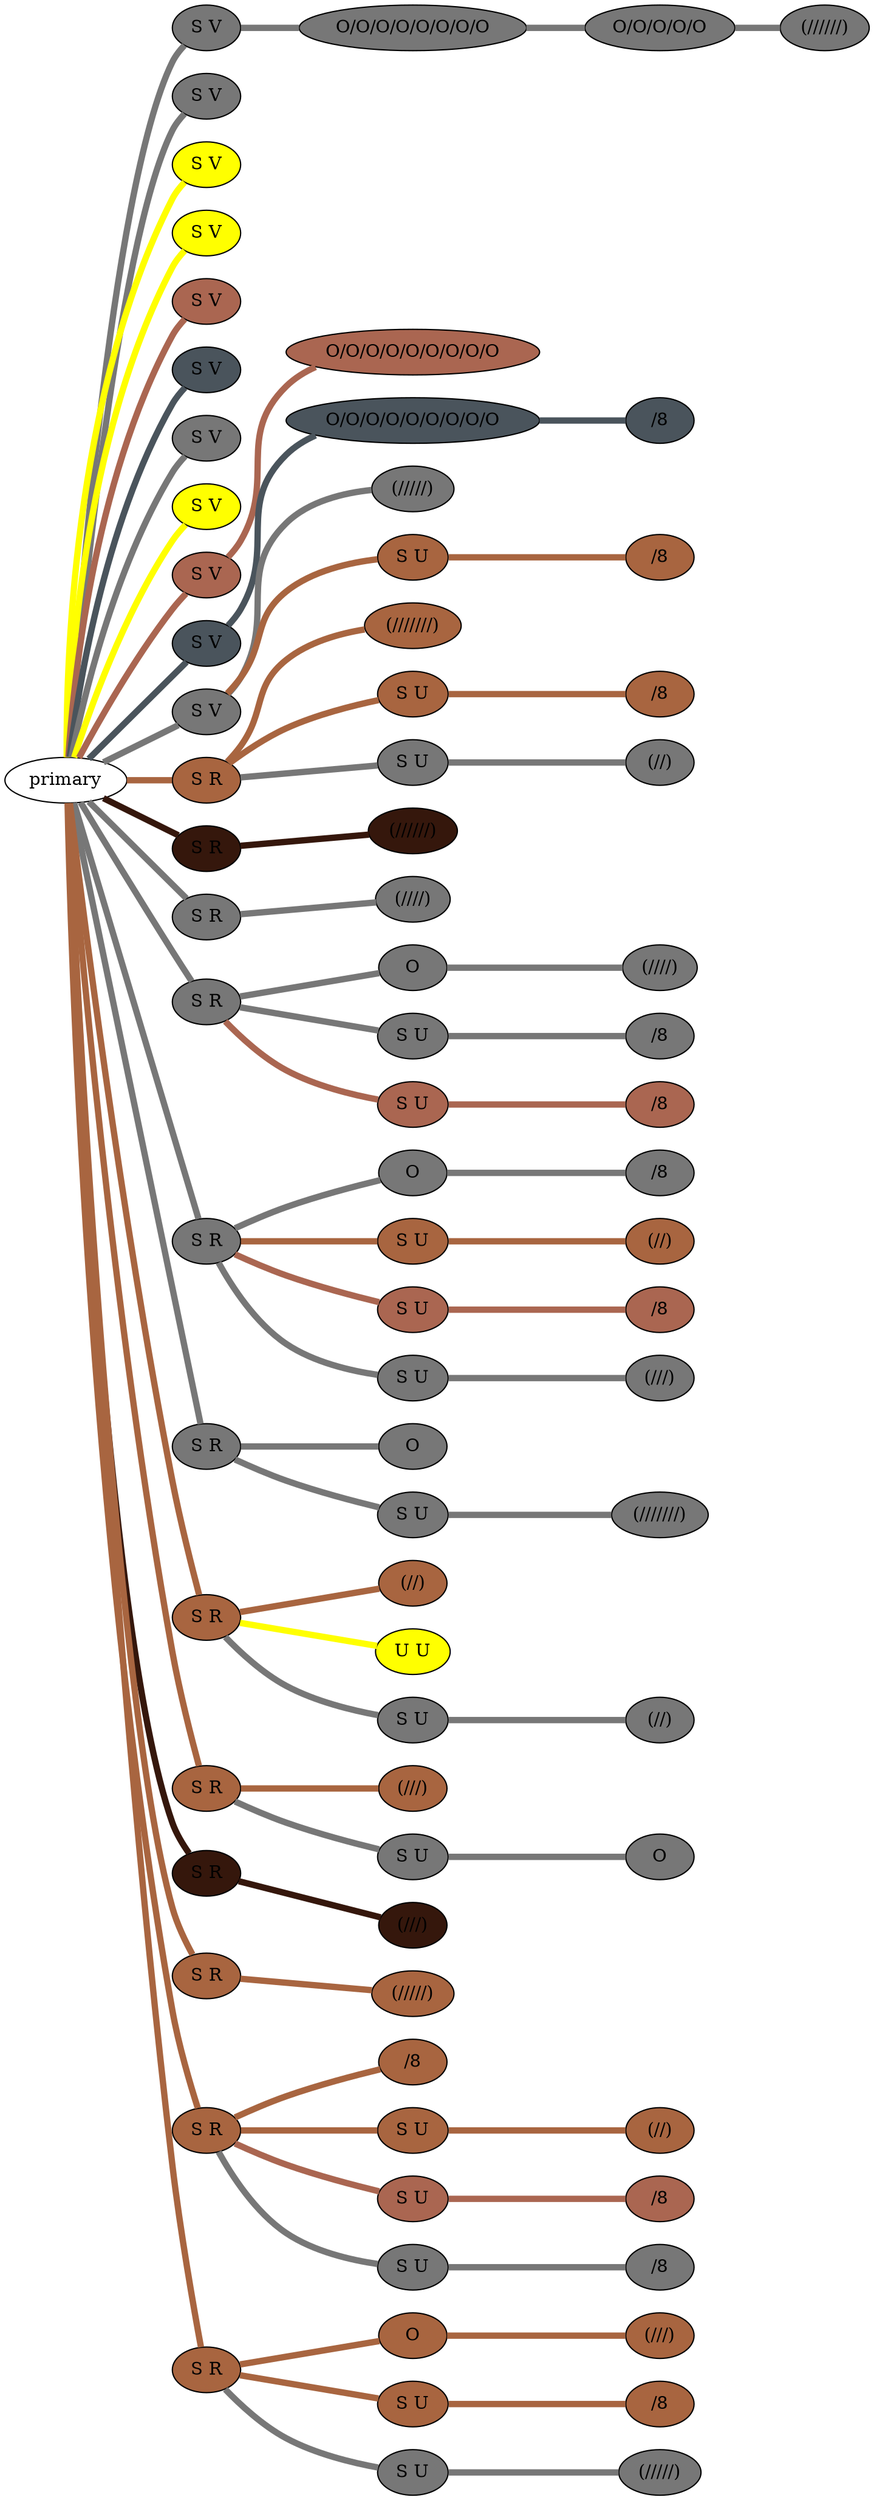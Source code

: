 graph {
 graph [rankdir=LR]
"primary" -- "1" [penwidth=5,color="#777777"]
"1" [label="S V", style=filled, fillcolor="#777777"]
"1" -- "1:0" [penwidth=5,color="#777777"]
"1:0" [label="O/O/O/O/O/O/O/O", style=filled, fillcolor="#777777"]
"1:0" -- "1:1" [penwidth=5,color="#777777"]
"1:1" [label="O/O/O/O/O", style=filled, fillcolor="#777777"]
"1:1" -- "1:2" [penwidth=5,color="#777777"]
"1:2" [label="(//////)", style=filled, fillcolor="#777777"]
"primary" -- "2" [penwidth=5,color="#777777"]
"2" [label="S V", style=filled, fillcolor="#777777"]
"primary" -- "3" [penwidth=5,color=yellow]
"3" [label="S V", style=filled, fillcolor=yellow]
"primary" -- "4" [penwidth=5,color=yellow]
"4" [label="S V", style=filled, fillcolor=yellow]
"primary" -- "5" [penwidth=5,color="#AA6651"]
"5" [label="S V", style=filled, fillcolor="#AA6651"]
"primary" -- "6" [penwidth=5,color="#4A545C"]
"6" [label="S V", style=filled, fillcolor="#4A545C"]
"primary" -- "7" [penwidth=5,color="#777777"]
"7" [label="S V", style=filled, fillcolor="#777777"]
"primary" -- "8" [penwidth=5,color=yellow]
"8" [label="S V", style=filled, fillcolor=yellow]
"primary" -- "9" [penwidth=5,color="#AA6651"]
"9" [label="S V", style=filled, fillcolor="#AA6651"]
"9" -- "9:0" [penwidth=5,color="#AA6651"]
"9:0" [label="O/O/O/O/O/O/O/O/O", style=filled, fillcolor="#AA6651"]
"primary" -- "10" [penwidth=5,color="#4A545C"]
"10" [label="S V", style=filled, fillcolor="#4A545C"]
"10" -- "10:0" [penwidth=5,color="#4A545C"]
"10:0" [label="O/O/O/O/O/O/O/O/O", style=filled, fillcolor="#4A545C"]
"10:0" -- "10:1" [penwidth=5,color="#4A545C"]
"10:1" [label="/8", style=filled, fillcolor="#4A545C"]
"primary" -- "11" [penwidth=5,color="#777777"]
"11" [label="S V", style=filled, fillcolor="#777777"]
"11" -- "11:0" [penwidth=5,color="#777777"]
"11:0" [label="(/////)", style=filled, fillcolor="#777777"]
"11" -- "11s1" [penwidth=5,color="#A86540"]
"11s1" [label="S U", style=filled, fillcolor="#A86540"]
"11s1" -- "11s1:0" [penwidth=5,color="#A86540"]
"11s1:0" [label="/8", style=filled, fillcolor="#A86540"]
"primary" -- "12" [penwidth=5,color="#A86540"]
"12" [label="S R", style=filled, fillcolor="#A86540"]
"12" -- "12:0" [penwidth=5,color="#A86540"]
"12:0" [label="(///////)", style=filled, fillcolor="#A86540"]
"12" -- "12s1" [penwidth=5,color="#A86540"]
"12s1" [label="S U", style=filled, fillcolor="#A86540"]
"12s1" -- "12s1:0" [penwidth=5,color="#A86540"]
"12s1:0" [label="/8", style=filled, fillcolor="#A86540"]
"12" -- "12s2" [penwidth=5,color="#777777"]
"12s2" [label="S U", style=filled, fillcolor="#777777"]
"12s2" -- "12s2:0" [penwidth=5,color="#777777"]
"12s2:0" [label="(//)", style=filled, fillcolor="#777777"]
"primary" -- "13" [penwidth=5,color="#35170C"]
"13" [label="S R", style=filled, fillcolor="#35170C"]
"13" -- "13:0" [penwidth=5,color="#35170C"]
"13:0" [label="(//////)", style=filled, fillcolor="#35170C"]
"primary" -- "14" [penwidth=5,color="#777777"]
"14" [label="S R", style=filled, fillcolor="#777777"]
"14" -- "14:0" [penwidth=5,color="#777777"]
"14:0" [label="(////)", style=filled, fillcolor="#777777"]
"primary" -- "15" [penwidth=5,color="#777777"]
"15" [label="S R", style=filled, fillcolor="#777777"]
"15" -- "15:0" [penwidth=5,color="#777777"]
"15:0" [label="O", style=filled, fillcolor="#777777"]
"15:0" -- "15:1" [penwidth=5,color="#777777"]
"15:1" [label="(////)", style=filled, fillcolor="#777777"]
"15" -- "15s1" [penwidth=5,color="#777777"]
"15s1" [label="S U", style=filled, fillcolor="#777777"]
"15s1" -- "15s1:0" [penwidth=5,color="#777777"]
"15s1:0" [label="/8", style=filled, fillcolor="#777777"]
"15" -- "15s2" [penwidth=5,color="#AA6651"]
"15s2" [label="S U", style=filled, fillcolor="#AA6651"]
"15s2" -- "15s2:0" [penwidth=5,color="#AA6651"]
"15s2:0" [label="/8", style=filled, fillcolor="#AA6651"]
"primary" -- "16" [penwidth=5,color="#777777"]
"16" [label="S R", style=filled, fillcolor="#777777"]
"16" -- "16:0" [penwidth=5,color="#777777"]
"16:0" [label="O", style=filled, fillcolor="#777777"]
"16:0" -- "16:1" [penwidth=5,color="#777777"]
"16:1" [label="/8", style=filled, fillcolor="#777777"]
"16" -- "16s1" [penwidth=5,color="#A86540"]
"16s1" [label="S U", style=filled, fillcolor="#A86540"]
"16s1" -- "16s1:0" [penwidth=5,color="#A86540"]
"16s1:0" [label="(//)", style=filled, fillcolor="#A86540"]
"16" -- "16s2" [penwidth=5,color="#AA6651"]
"16s2" [label="S U", style=filled, fillcolor="#AA6651"]
"16s2" -- "16s2:0" [penwidth=5,color="#AA6651"]
"16s2:0" [label="/8", style=filled, fillcolor="#AA6651"]
"16" -- "16s3" [penwidth=5,color="#777777"]
"16s3" [label="S U", style=filled, fillcolor="#777777"]
"16s3" -- "16s3:0" [penwidth=5,color="#777777"]
"16s3:0" [label="(///)", style=filled, fillcolor="#777777"]
"primary" -- "17" [penwidth=5,color="#777777"]
"17" [label="S R", style=filled, fillcolor="#777777"]
"17" -- "17:0" [penwidth=5,color="#777777"]
"17:0" [label="O", style=filled, fillcolor="#777777"]
"17" -- "17s1" [penwidth=5,color="#777777"]
"17s1" [label="S U", style=filled, fillcolor="#777777"]
"17s1" -- "17s1:0" [penwidth=5,color="#777777"]
"17s1:0" [label="(///////)", style=filled, fillcolor="#777777"]
"primary" -- "18" [penwidth=5,color="#A86540"]
"18" [label="S R", style=filled, fillcolor="#A86540"]
"18" -- "18:0" [penwidth=5,color="#A86540"]
"18:0" [label="(//)", style=filled, fillcolor="#A86540"]
"18" -- "18s1" [penwidth=5,color=yellow]
"18s1" [label="U U", style=filled, fillcolor=yellow]
"18" -- "18s2" [penwidth=5,color="#777777"]
"18s2" [label="S U", style=filled, fillcolor="#777777"]
"18s2" -- "18s2:0" [penwidth=5,color="#777777"]
"18s2:0" [label="(//)", style=filled, fillcolor="#777777"]
"primary" -- "19" [penwidth=5,color="#A86540"]
"19" [label="S R", style=filled, fillcolor="#A86540"]
"19" -- "19:0" [penwidth=5,color="#A86540"]
"19:0" [label="(///)", style=filled, fillcolor="#A86540"]
"19" -- "19s1" [penwidth=5,color="#777777"]
"19s1" [label="S U", style=filled, fillcolor="#777777"]
"19s1" -- "19s1:0" [penwidth=5,color="#777777"]
"19s1:0" [label="O", style=filled, fillcolor="#777777"]
"primary" -- "20" [penwidth=5,color="#35170C"]
"20" [label="S R", style=filled, fillcolor="#35170C"]
"20" -- "20:0" [penwidth=5,color="#35170C"]
"20:0" [label="(///)", style=filled, fillcolor="#35170C"]
"primary" -- "21" [penwidth=5,color="#A86540"]
"21" [label="S R", style=filled, fillcolor="#A86540"]
"21" -- "21:0" [penwidth=5,color="#A86540"]
"21:0" [label="(/////)", style=filled, fillcolor="#A86540"]
"primary" -- "22" [penwidth=5,color="#A86540"]
"22" [label="S R", style=filled, fillcolor="#A86540"]
"22" -- "22:0" [penwidth=5,color="#A86540"]
"22:0" [label="/8", style=filled, fillcolor="#A86540"]
"22" -- "22s1" [penwidth=5,color="#A86540"]
"22s1" [label="S U", style=filled, fillcolor="#A86540"]
"22s1" -- "22s1:0" [penwidth=5,color="#A86540"]
"22s1:0" [label="(//)", style=filled, fillcolor="#A86540"]
"22" -- "22s2" [penwidth=5,color="#AA6651"]
"22s2" [label="S U", style=filled, fillcolor="#AA6651"]
"22s2" -- "22s2:0" [penwidth=5,color="#AA6651"]
"22s2:0" [label="/8", style=filled, fillcolor="#AA6651"]
"22" -- "22s3" [penwidth=5,color="#777777"]
"22s3" [label="S U", style=filled, fillcolor="#777777"]
"22s3" -- "22s3:0" [penwidth=5,color="#777777"]
"22s3:0" [label="/8", style=filled, fillcolor="#777777"]
"primary" -- "23" [penwidth=5,color="#A86540"]
"23" [label="S R", style=filled, fillcolor="#A86540"]
"23" -- "23:0" [penwidth=5,color="#A86540"]
"23:0" [label="O", style=filled, fillcolor="#A86540"]
"23:0" -- "23:1" [penwidth=5,color="#A86540"]
"23:1" [label="(///)", style=filled, fillcolor="#A86540"]
"23" -- "23s1" [penwidth=5,color="#A86540"]
"23s1" [label="S U", style=filled, fillcolor="#A86540"]
"23s1" -- "23s1:0" [penwidth=5,color="#A86540"]
"23s1:0" [label="/8", style=filled, fillcolor="#A86540"]
"23" -- "23s2" [penwidth=5,color="#777777"]
"23s2" [label="S U", style=filled, fillcolor="#777777"]
"23s2" -- "23s2:0" [penwidth=5,color="#777777"]
"23s2:0" [label="(/////)", style=filled, fillcolor="#777777"]
}
